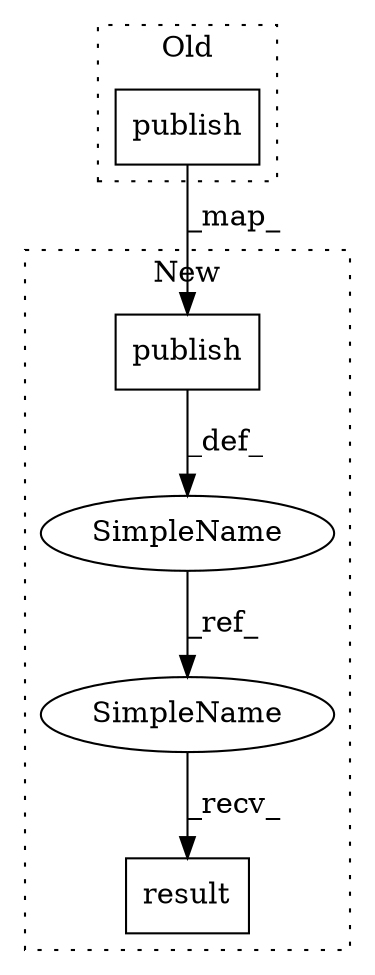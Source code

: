digraph G {
subgraph cluster0 {
1 [label="publish" a="32" s="2167,2212" l="8,1" shape="box"];
label = "Old";
style="dotted";
}
subgraph cluster1 {
2 [label="publish" a="32" s="2144,2189" l="8,1" shape="box"];
3 [label="result" a="32" s="2211" l="8" shape="box"];
4 [label="SimpleName" a="42" s="2127" l="6" shape="ellipse"];
5 [label="SimpleName" a="42" s="2204" l="6" shape="ellipse"];
label = "New";
style="dotted";
}
1 -> 2 [label="_map_"];
2 -> 4 [label="_def_"];
4 -> 5 [label="_ref_"];
5 -> 3 [label="_recv_"];
}
